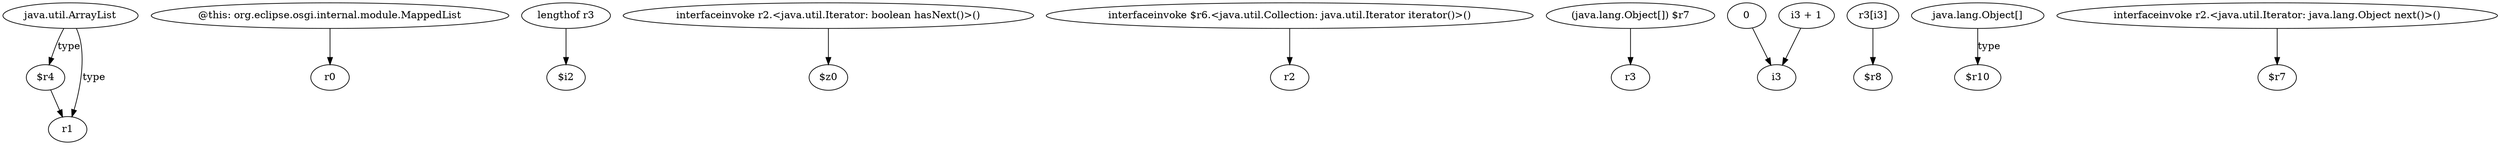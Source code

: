 digraph g {
0[label="java.util.ArrayList"]
1[label="$r4"]
0->1[label="type"]
2[label="@this: org.eclipse.osgi.internal.module.MappedList"]
3[label="r0"]
2->3[label=""]
4[label="lengthof r3"]
5[label="$i2"]
4->5[label=""]
6[label="interfaceinvoke r2.<java.util.Iterator: boolean hasNext()>()"]
7[label="$z0"]
6->7[label=""]
8[label="interfaceinvoke $r6.<java.util.Collection: java.util.Iterator iterator()>()"]
9[label="r2"]
8->9[label=""]
10[label="r1"]
1->10[label=""]
11[label="(java.lang.Object[]) $r7"]
12[label="r3"]
11->12[label=""]
13[label="0"]
14[label="i3"]
13->14[label=""]
15[label="r3[i3]"]
16[label="$r8"]
15->16[label=""]
17[label="java.lang.Object[]"]
18[label="$r10"]
17->18[label="type"]
19[label="interfaceinvoke r2.<java.util.Iterator: java.lang.Object next()>()"]
20[label="$r7"]
19->20[label=""]
21[label="i3 + 1"]
21->14[label=""]
0->10[label="type"]
}